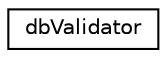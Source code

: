 digraph "Graphical Class Hierarchy"
{
  edge [fontname="Helvetica",fontsize="10",labelfontname="Helvetica",labelfontsize="10"];
  node [fontname="Helvetica",fontsize="10",shape=record];
  rankdir="LR";
  Node1 [label="dbValidator",height=0.2,width=0.4,color="black", fillcolor="white", style="filled",URL="$classdb_validator.html"];
}
